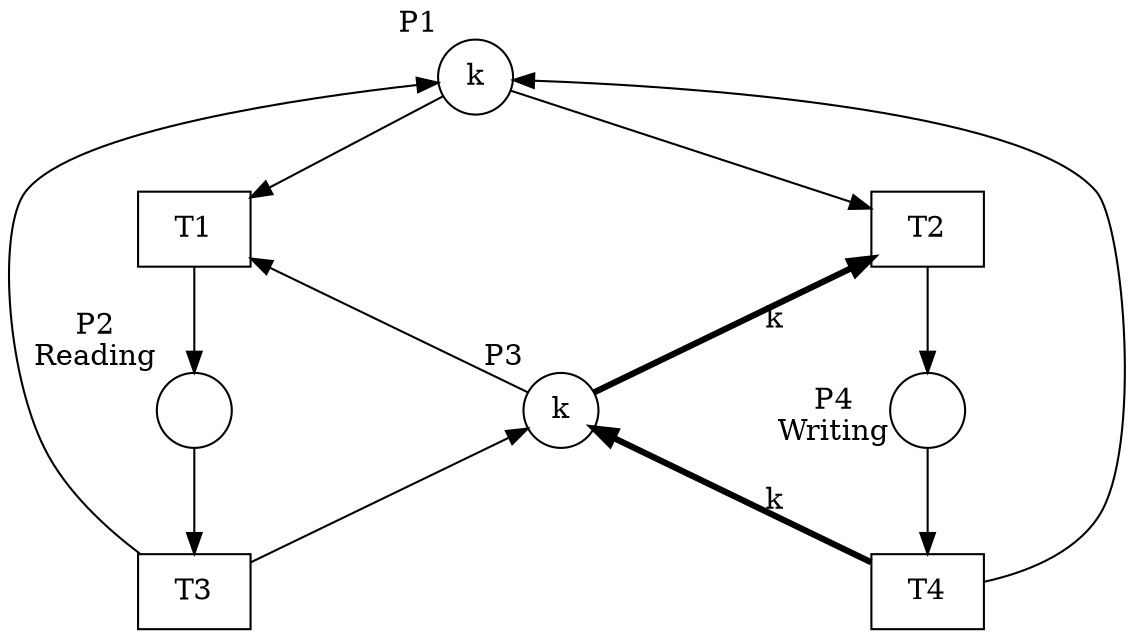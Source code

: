 digraph petrinet {
    nodesep=1.5;
    P1 [shape="circle" xlabel="P1" label="k"];
    P2 [shape="circle" xlabel="P2\nReading" label=""];
    P3 [shape="circle" xlabel="P3" label="k"];
    P4 [shape="circle" xlabel="P4\nWriting" label=""];
    
    T1 [shape="box" xlabel="" label="T1"];
    T2 [shape="box" xlabel="" label="T2"];
    T3 [shape="box" xlabel="" label="T3"];
    T4 [shape="box" xlabel="" label="T4"];

    // Writing loop
    P1 -> T2;
    T2 -> P4 -> T4 [weight=10];
    T4 -> P1 [weight=0.05];
    // Reading loop
    P1 -> T1;
    T1 -> P2 -> T3 [weight=10];
    T3 -> P1 [weight=0.05];
    // Mutual exclusion
    P3 -> T1;
    P3 -> T2 [label="k" penwidth=3.0];
    T3 -> P3;
    T4 -> P3 [label="k" penwidth=3.0];
    
    // Order the nodes in 4 different levels
    {rank = min; P1;}    
    {rank = same; T1; T2;}
    {rank = same; P4; P2; P3;}
    {rank = same; T4; T3;}
}